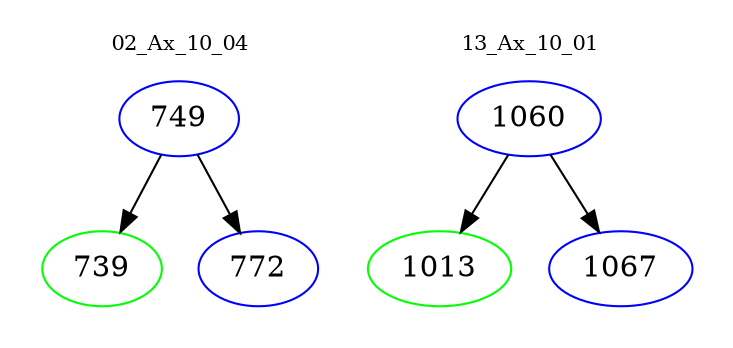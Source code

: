 digraph{
subgraph cluster_0 {
color = white
label = "02_Ax_10_04";
fontsize=10;
T0_749 [label="749", color="blue"]
T0_749 -> T0_739 [color="black"]
T0_739 [label="739", color="green"]
T0_749 -> T0_772 [color="black"]
T0_772 [label="772", color="blue"]
}
subgraph cluster_1 {
color = white
label = "13_Ax_10_01";
fontsize=10;
T1_1060 [label="1060", color="blue"]
T1_1060 -> T1_1013 [color="black"]
T1_1013 [label="1013", color="green"]
T1_1060 -> T1_1067 [color="black"]
T1_1067 [label="1067", color="blue"]
}
}
